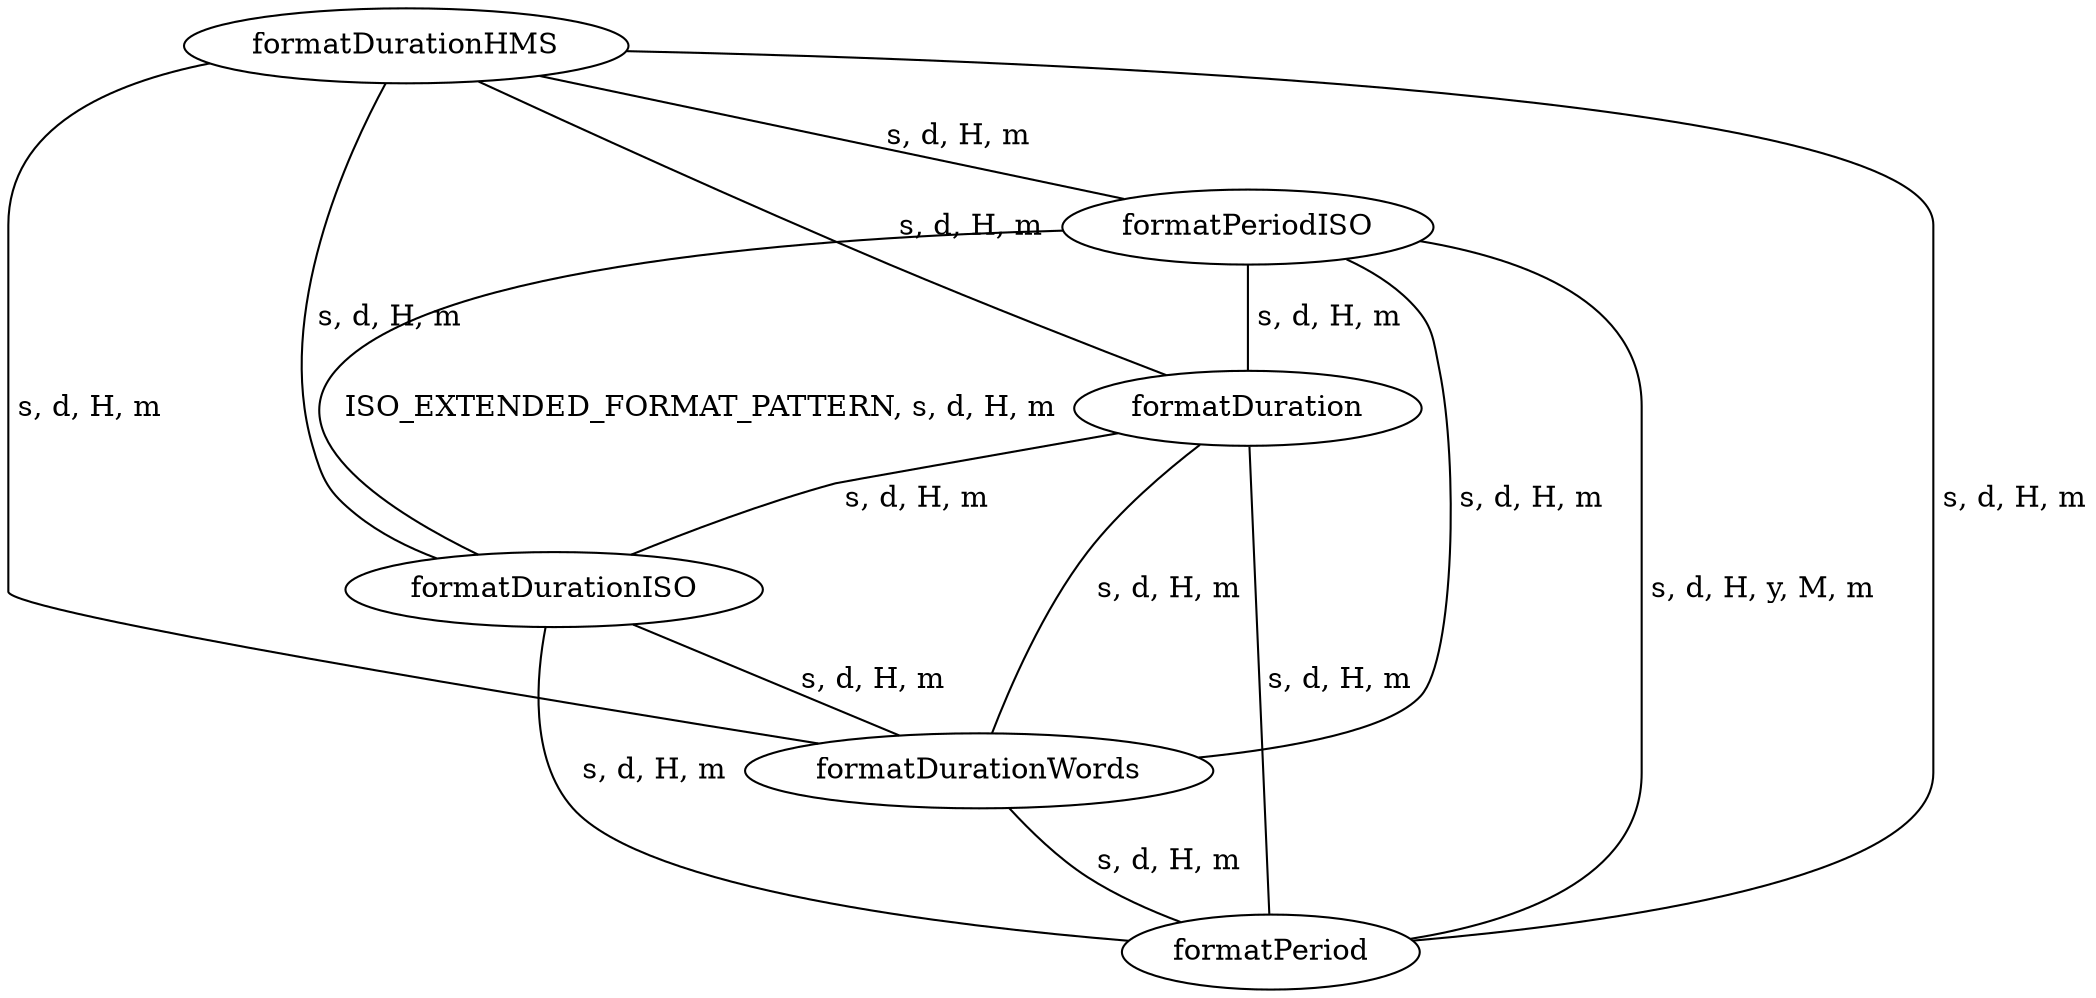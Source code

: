 digraph G {
formatDurationHMS;
formatPeriodISO;
formatDuration;
formatDurationISO;
formatDurationWords;
formatPeriod;
formatDurationHMS -> formatPeriodISO [label=" s, d, H, m", dir=none];
formatDurationHMS -> formatDuration [label=" s, d, H, m", dir=none];
formatDurationHMS -> formatDurationISO [label=" s, d, H, m", dir=none];
formatDurationHMS -> formatDurationWords [label=" s, d, H, m", dir=none];
formatDurationHMS -> formatPeriod [label=" s, d, H, m", dir=none];
formatPeriodISO -> formatDuration [label=" s, d, H, m", dir=none];
formatPeriodISO -> formatDurationISO [label=" ISO_EXTENDED_FORMAT_PATTERN, s, d, H, m", dir=none];
formatPeriodISO -> formatDurationWords [label=" s, d, H, m", dir=none];
formatPeriodISO -> formatPeriod [label=" s, d, H, y, M, m", dir=none];
formatDuration -> formatDurationISO [label=" s, d, H, m", dir=none];
formatDuration -> formatDurationWords [label=" s, d, H, m", dir=none];
formatDuration -> formatPeriod [label=" s, d, H, m", dir=none];
formatDurationISO -> formatDurationWords [label=" s, d, H, m", dir=none];
formatDurationISO -> formatPeriod [label=" s, d, H, m", dir=none];
formatDurationWords -> formatPeriod [label=" s, d, H, m", dir=none];
}